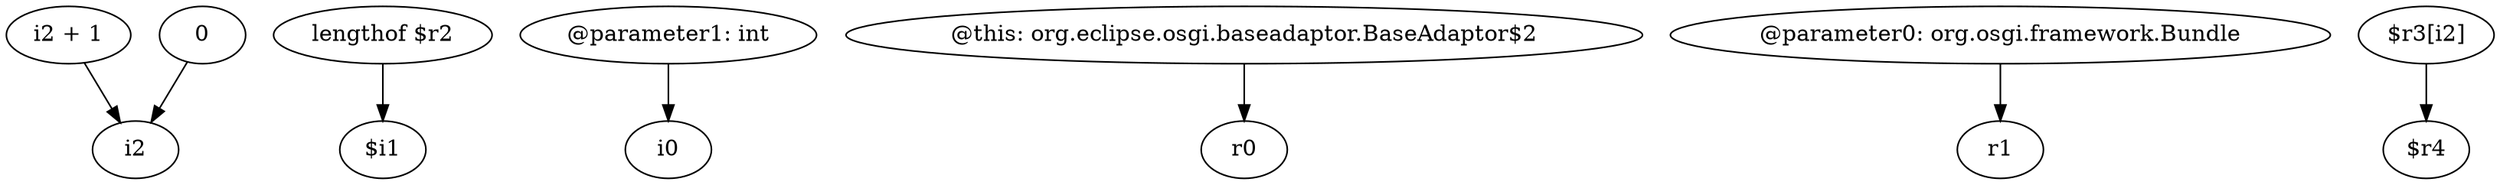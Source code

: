 digraph g {
0[label="i2 + 1"]
1[label="i2"]
0->1[label=""]
2[label="lengthof $r2"]
3[label="$i1"]
2->3[label=""]
4[label="@parameter1: int"]
5[label="i0"]
4->5[label=""]
6[label="@this: org.eclipse.osgi.baseadaptor.BaseAdaptor$2"]
7[label="r0"]
6->7[label=""]
8[label="0"]
8->1[label=""]
9[label="@parameter0: org.osgi.framework.Bundle"]
10[label="r1"]
9->10[label=""]
11[label="$r3[i2]"]
12[label="$r4"]
11->12[label=""]
}